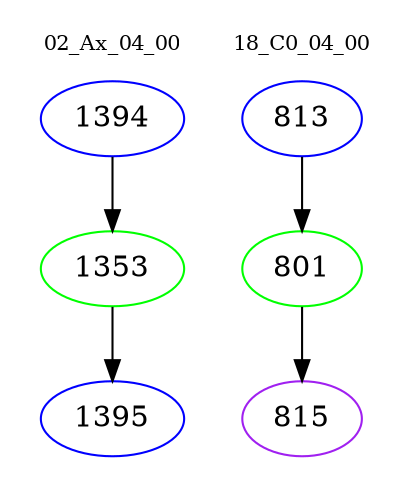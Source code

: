 digraph{
subgraph cluster_0 {
color = white
label = "02_Ax_04_00";
fontsize=10;
T0_1394 [label="1394", color="blue"]
T0_1394 -> T0_1353 [color="black"]
T0_1353 [label="1353", color="green"]
T0_1353 -> T0_1395 [color="black"]
T0_1395 [label="1395", color="blue"]
}
subgraph cluster_1 {
color = white
label = "18_C0_04_00";
fontsize=10;
T1_813 [label="813", color="blue"]
T1_813 -> T1_801 [color="black"]
T1_801 [label="801", color="green"]
T1_801 -> T1_815 [color="black"]
T1_815 [label="815", color="purple"]
}
}
